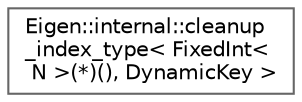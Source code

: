 digraph "Graphical Class Hierarchy"
{
 // LATEX_PDF_SIZE
  bgcolor="transparent";
  edge [fontname=Helvetica,fontsize=10,labelfontname=Helvetica,labelfontsize=10];
  node [fontname=Helvetica,fontsize=10,shape=box,height=0.2,width=0.4];
  rankdir="LR";
  Node0 [id="Node000000",label="Eigen::internal::cleanup\l_index_type\< FixedInt\<\l N \>(*)(), DynamicKey \>",height=0.2,width=0.4,color="grey40", fillcolor="white", style="filled",URL="$structEigen_1_1internal_1_1cleanup__index__type_3_01FixedInt_3_01N_01_4_07_5_08_07_08_00_01DynamicKey_01_4.html",tooltip=" "];
}
